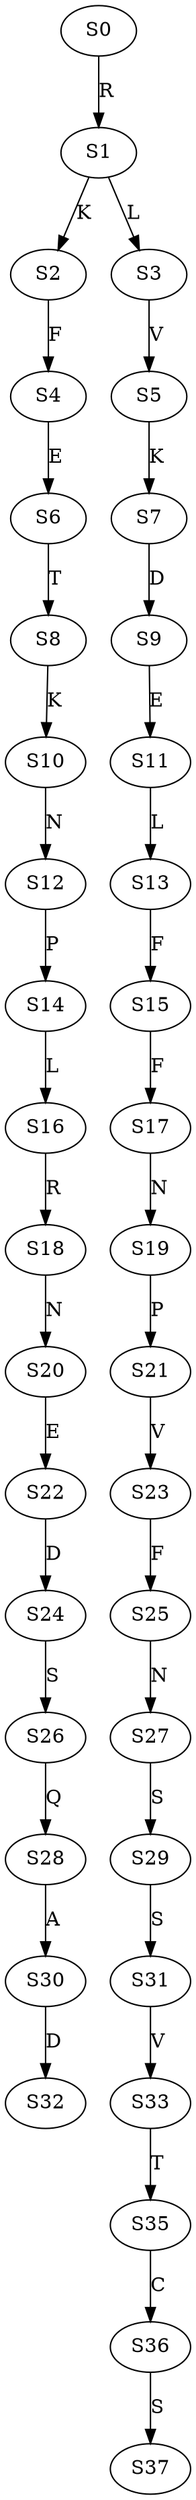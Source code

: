 strict digraph  {
	S0 -> S1 [ label = R ];
	S1 -> S2 [ label = K ];
	S1 -> S3 [ label = L ];
	S2 -> S4 [ label = F ];
	S3 -> S5 [ label = V ];
	S4 -> S6 [ label = E ];
	S5 -> S7 [ label = K ];
	S6 -> S8 [ label = T ];
	S7 -> S9 [ label = D ];
	S8 -> S10 [ label = K ];
	S9 -> S11 [ label = E ];
	S10 -> S12 [ label = N ];
	S11 -> S13 [ label = L ];
	S12 -> S14 [ label = P ];
	S13 -> S15 [ label = F ];
	S14 -> S16 [ label = L ];
	S15 -> S17 [ label = F ];
	S16 -> S18 [ label = R ];
	S17 -> S19 [ label = N ];
	S18 -> S20 [ label = N ];
	S19 -> S21 [ label = P ];
	S20 -> S22 [ label = E ];
	S21 -> S23 [ label = V ];
	S22 -> S24 [ label = D ];
	S23 -> S25 [ label = F ];
	S24 -> S26 [ label = S ];
	S25 -> S27 [ label = N ];
	S26 -> S28 [ label = Q ];
	S27 -> S29 [ label = S ];
	S28 -> S30 [ label = A ];
	S29 -> S31 [ label = S ];
	S30 -> S32 [ label = D ];
	S31 -> S33 [ label = V ];
	S33 -> S35 [ label = T ];
	S35 -> S36 [ label = C ];
	S36 -> S37 [ label = S ];
}
